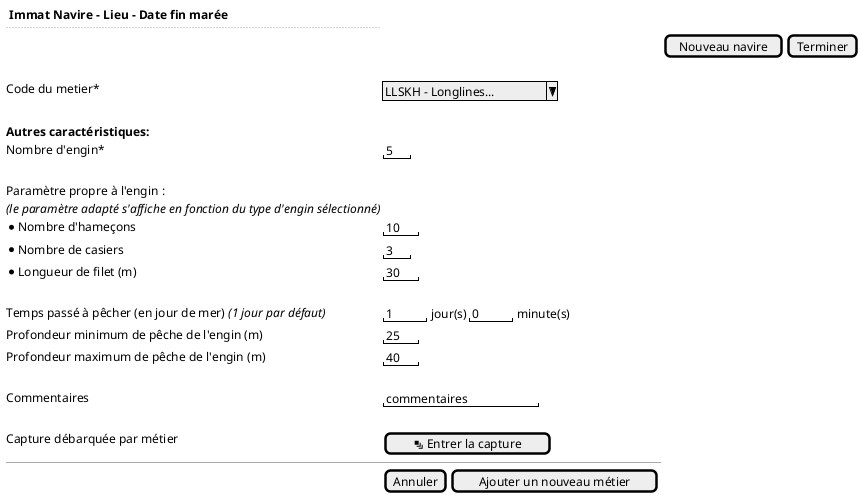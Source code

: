 @startsalt
{
  <b> Immat Navire - Lieu - Date fin marée
  ..
  . | . | {[Nouveau navire] | [Terminer]}
  .
  Code du metier*    | { ^LLSKH - Longlines...^ }
  .
  <b>Autres caractéristiques:
  Nombre d'engin*     | { " 5 " }
  .
  Paramètre propre à l'engin :
  <i>(le paramètre adapté s'affiche en fonction du type d'engin sélectionné)
    * Nombre d'hameçons      | { " 10 " }
    * Nombre de casiers      | { " 3 " }
    * Longueur de filet (m)  | { " 30 " }
  .
  Temps passé à pêcher (en jour de mer) <i>(1 jour par défaut)  | { "  1  " | jour(s) | "  0  " | minute(s) }
  Profondeur minimum de pêche de l'engin (m)  | { " 25 " }
  Profondeur maximum de pêche de l'engin (m)  | { " 40 " }
  .
  Commentaires              | { "commentaires       "}
  .
  Capture débarquée par métier |  |  {[<&layers> Entrer la capture]}

  -- | --

  . | {[Annuler] | [Ajouter un nouveau métier]}
}
@endsalt
